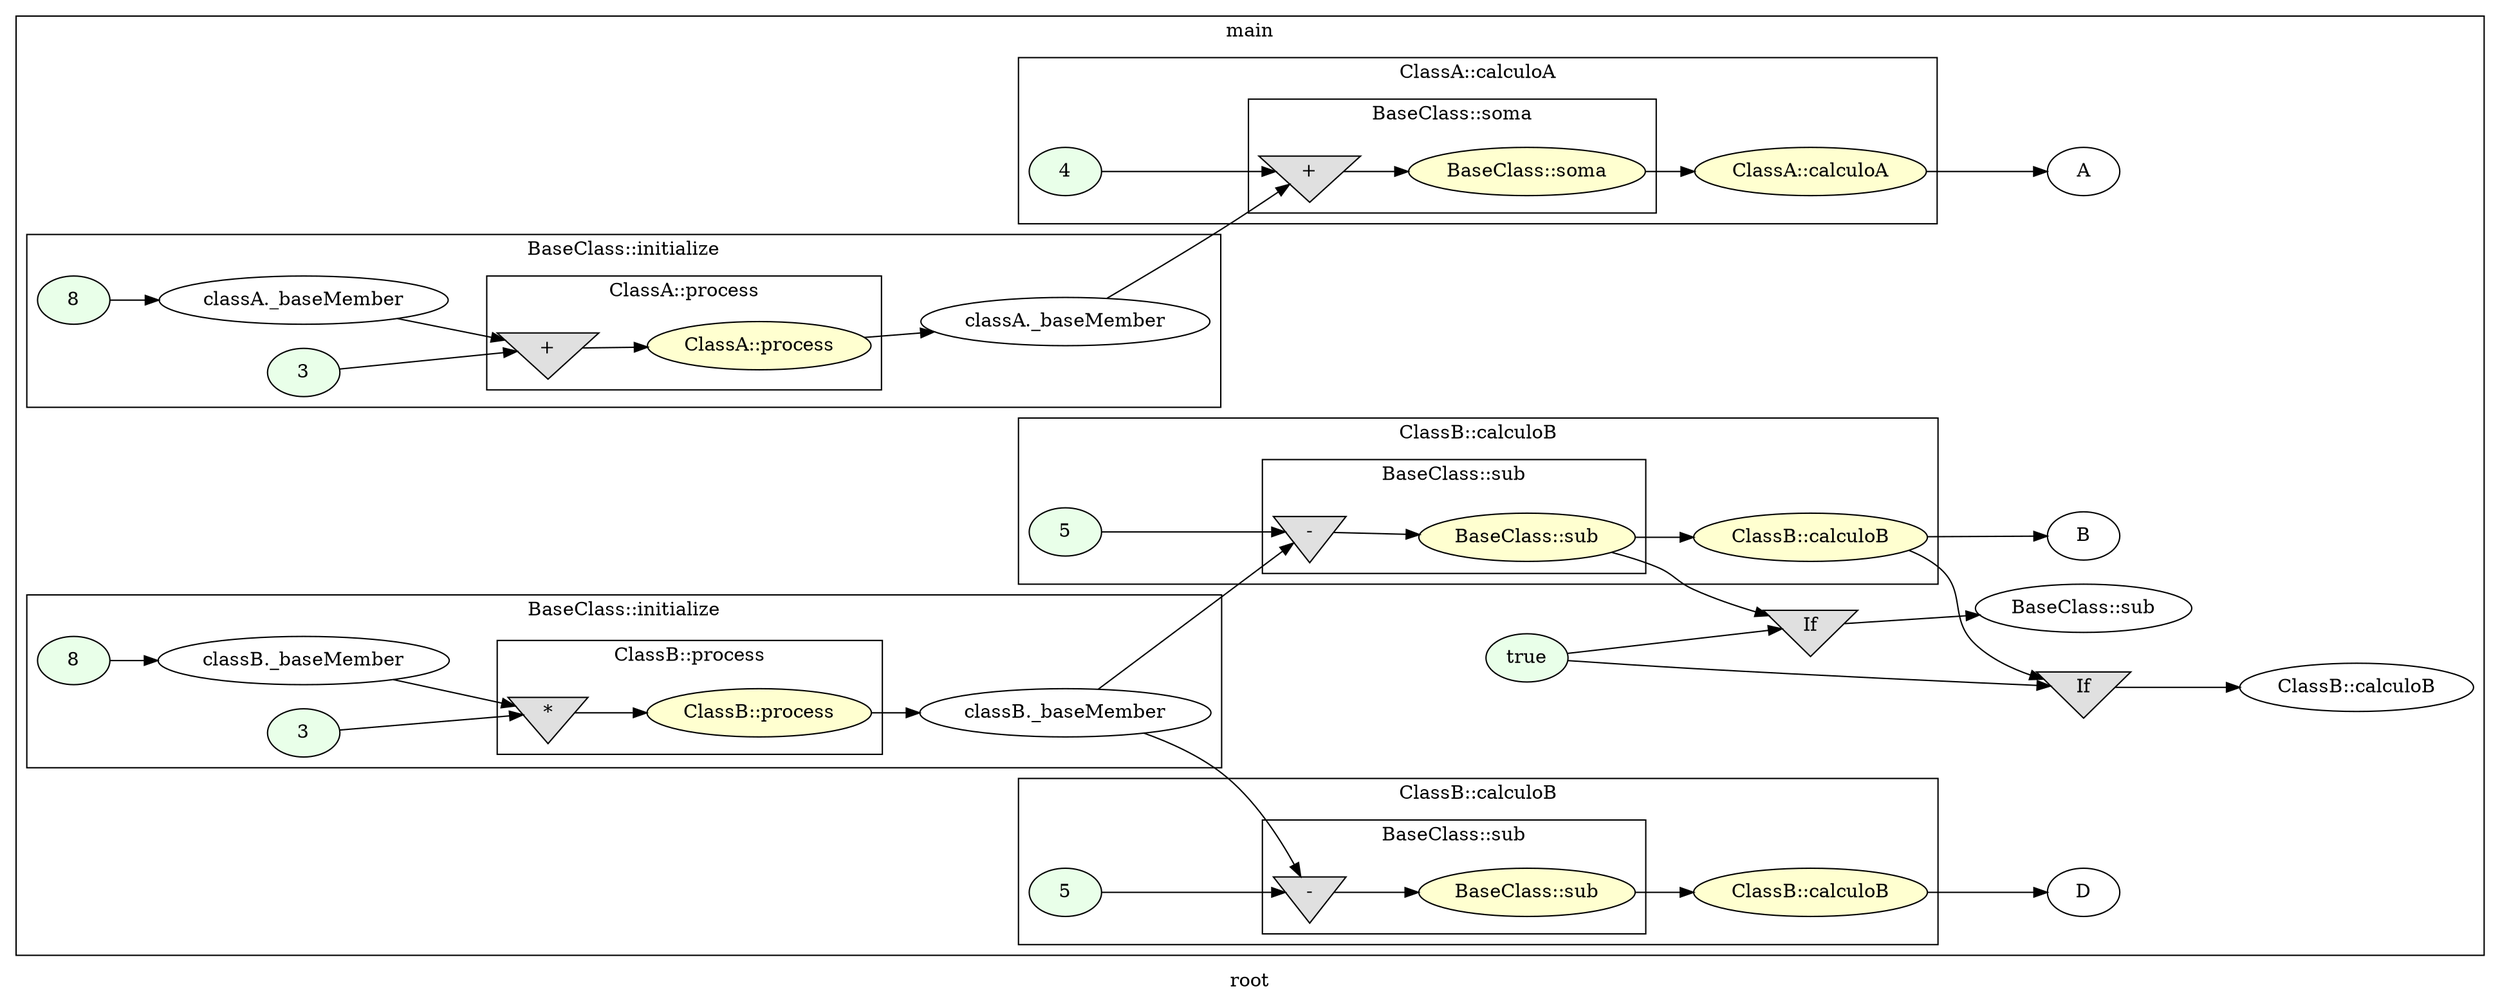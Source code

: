 digraph G
{
rankdir=LR;
label = "root";
subgraph cluster_1 {
label = "main";
parent = "G";
startinglines = "51_57_57";
	node_000017 [ label = "A", startingline=15 ]
	node_000022 [ label = "B", startingline=20 ]
	node_000023 [ label = "true", style=filled, fillcolor="#E9FFE9", startinglines=69 ]
	node_000028 [ label = "D", startingline=20 ]
	node_000029 [ label = "If", shape=invtriangle, style=filled, fillcolor="#E0E0E0", startinglines=20 ]
	node_000030 [ label = "BaseClass::sub", startingline=20 ]
	node_000031 [ label = "If", shape=invtriangle, style=filled, fillcolor="#E0E0E0", startinglines=20 ]
	node_000032 [ label = "ClassB::calculoB", startingline=20 ]
subgraph cluster_2 {
label = "BaseClass::initialize";
parent = "cluster_1";
startinglines = "60_61_63";
	node_000001 [ label = "8", style=filled, fillcolor="#E9FFE9", startinglines=9 ]
	node_000002 [ label = "classA._baseMember", startingline=9 ]
	node_000003 [ label = "3", style=filled, fillcolor="#E9FFE9", startinglines=10 ]
	node_000006 [ label = "classA._baseMember", startingline=33 ]
subgraph cluster_3 {
label = "ClassA::process";
parent = "cluster_2";
startinglines = "63_9_10";
	node_000004 [ label = "+", shape=invtriangle, style=filled, fillcolor="#E0E0E0", startinglines=33 ]
	node_000005 [ label = "ClassA::process", style=filled, fillcolor="#FFFFD0", startinglines=33 ]
}
}
subgraph cluster_4 {
label = "BaseClass::initialize";
parent = "cluster_1";
startinglines = "10_33_64";
	node_000007 [ label = "8", style=filled, fillcolor="#E9FFE9", startinglines=9 ]
	node_000008 [ label = "classB._baseMember", startingline=9 ]
	node_000009 [ label = "3", style=filled, fillcolor="#E9FFE9", startinglines=10 ]
	node_000012 [ label = "classB._baseMember", startingline=48 ]
subgraph cluster_5 {
label = "ClassB::process";
parent = "cluster_4";
startinglines = "64_9_10";
	node_000010 [ label = "*", shape=invtriangle, style=filled, fillcolor="#E0E0E0", startinglines=48 ]
	node_000011 [ label = "ClassB::process", style=filled, fillcolor="#FFFFD0", startinglines=48 ]
}
}
subgraph cluster_6 {
label = "ClassA::calculoA";
parent = "cluster_1";
startinglines = "10_48_66";
	node_000013 [ label = "4", style=filled, fillcolor="#E9FFE9", startinglines=38 ]
	node_000016 [ label = "ClassA::calculoA", style=filled, fillcolor="#FFFFD0", startinglines=15 ]
subgraph cluster_7 {
label = "BaseClass::soma";
parent = "cluster_6";
startinglines = "48_66_38";
	node_000014 [ label = "+", shape=invtriangle, style=filled, fillcolor="#E0E0E0", startinglines=15 ]
	node_000015 [ label = "BaseClass::soma", style=filled, fillcolor="#FFFFD0", startinglines=15 ]
}
}
subgraph cluster_8 {
label = "ClassB::calculoB";
parent = "cluster_1";
startinglines = "38_15_67";
	node_000018 [ label = "5", style=filled, fillcolor="#E9FFE9", startinglines=53 ]
	node_000021 [ label = "ClassB::calculoB", style=filled, fillcolor="#FFFFD0", startinglines=20 ]
subgraph cluster_9 {
label = "BaseClass::sub";
parent = "cluster_8";
startinglines = "15_67_53";
	node_000019 [ label = "-", shape=invtriangle, style=filled, fillcolor="#E0E0E0", startinglines=20 ]
	node_000020 [ label = "BaseClass::sub", style=filled, fillcolor="#FFFFD0", startinglines=20 ]
}
}
subgraph cluster_10 {
label = "ClassB::calculoB";
parent = "cluster_1";
startinglines = "69_71_72";
	node_000024 [ label = "5", style=filled, fillcolor="#E9FFE9", startinglines=53 ]
	node_000027 [ label = "ClassB::calculoB", style=filled, fillcolor="#FFFFD0", startinglines=20 ]
subgraph cluster_11 {
label = "BaseClass::sub";
parent = "cluster_10";
startinglines = "71_72_53";
	node_000025 [ label = "-", shape=invtriangle, style=filled, fillcolor="#E0E0E0", startinglines=20 ]
	node_000026 [ label = "BaseClass::sub", style=filled, fillcolor="#FFFFD0", startinglines=20 ]
}
}
}
	node_000023 -> node_000029
	node_000023 -> node_000031
	node_000029 -> node_000030
	node_000031 -> node_000032
	node_000001 -> node_000002
	node_000002 -> node_000004
	node_000003 -> node_000004
	node_000006 -> node_000014
	node_000004 -> node_000005
	node_000005 -> node_000006
	node_000007 -> node_000008
	node_000008 -> node_000010
	node_000009 -> node_000010
	node_000012 -> node_000019
	node_000012 -> node_000025
	node_000010 -> node_000011
	node_000011 -> node_000012
	node_000013 -> node_000014
	node_000016 -> node_000017
	node_000014 -> node_000015
	node_000015 -> node_000016
	node_000018 -> node_000019
	node_000021 -> node_000022
	node_000021 -> node_000031
	node_000019 -> node_000020
	node_000020 -> node_000021
	node_000020 -> node_000029
	node_000024 -> node_000025
	node_000027 -> node_000028
	node_000025 -> node_000026
	node_000026 -> node_000027
}
